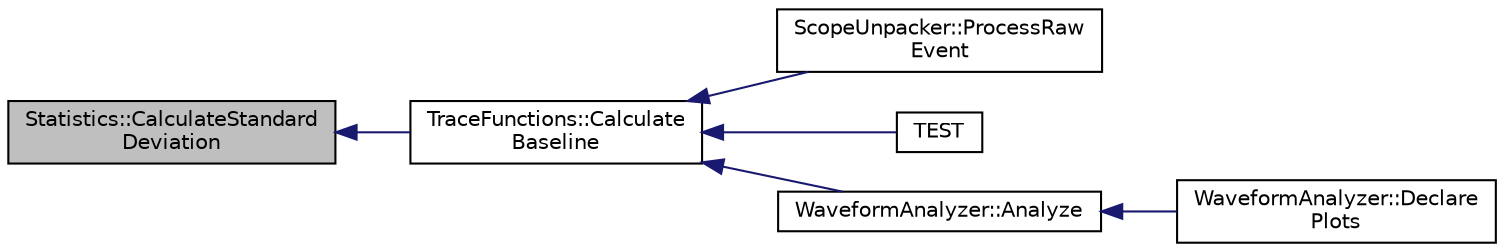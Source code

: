 digraph "Statistics::CalculateStandardDeviation"
{
  edge [fontname="Helvetica",fontsize="10",labelfontname="Helvetica",labelfontsize="10"];
  node [fontname="Helvetica",fontsize="10",shape=record];
  rankdir="LR";
  Node1 [label="Statistics::CalculateStandard\lDeviation",height=0.2,width=0.4,color="black", fillcolor="grey75", style="filled", fontcolor="black"];
  Node1 -> Node2 [dir="back",color="midnightblue",fontsize="10",style="solid",fontname="Helvetica"];
  Node2 [label="TraceFunctions::Calculate\lBaseline",height=0.2,width=0.4,color="black", fillcolor="white", style="filled",URL="$d6/dd5/namespace_trace_functions.html#a4e6a98c2348a06c85f67b17940bee370",tooltip="Compute the trace baseline and its standard deviation. This function takes a data range in the event ..."];
  Node2 -> Node3 [dir="back",color="midnightblue",fontsize="10",style="solid",fontname="Helvetica"];
  Node3 [label="ScopeUnpacker::ProcessRaw\lEvent",height=0.2,width=0.4,color="black", fillcolor="white", style="filled",URL="$d0/d1e/class_scope_unpacker.html#a72f39d42058753f97fd4499fd6b2b79f"];
  Node2 -> Node4 [dir="back",color="midnightblue",fontsize="10",style="solid",fontname="Helvetica"];
  Node4 [label="TEST",height=0.2,width=0.4,color="black", fillcolor="white", style="filled",URL="$d4/d7b/unittest-_helper_functions_8cpp.html#a5f37ef60403184c782c8113090bd2e14"];
  Node2 -> Node5 [dir="back",color="midnightblue",fontsize="10",style="solid",fontname="Helvetica"];
  Node5 [label="WaveformAnalyzer::Analyze",height=0.2,width=0.4,color="black", fillcolor="white", style="filled",URL="$da/d8c/class_waveform_analyzer.html#a36eda222c9ffa40319cd0ba9ebe62a0a"];
  Node5 -> Node6 [dir="back",color="midnightblue",fontsize="10",style="solid",fontname="Helvetica"];
  Node6 [label="WaveformAnalyzer::Declare\lPlots",height=0.2,width=0.4,color="black", fillcolor="white", style="filled",URL="$da/d8c/class_waveform_analyzer.html#a9ab9178974207b8f16eccb28bbadec2c"];
}
